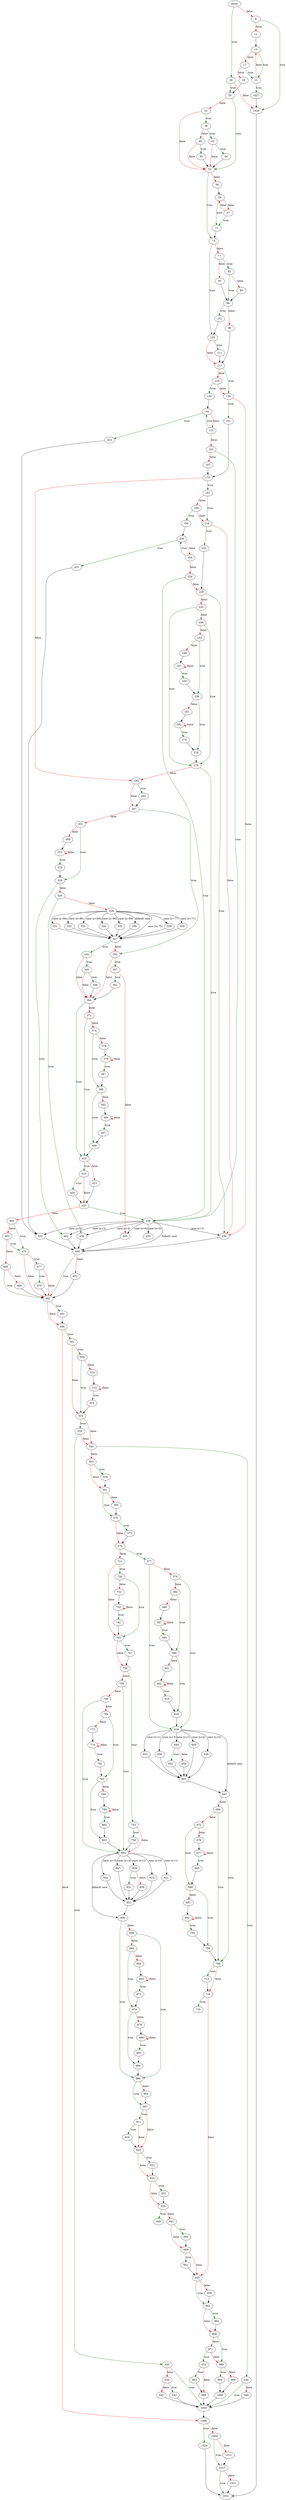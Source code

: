digraph "process_field" {
	// Node definitions.
	2 [label=entry];
	8;
	12;
	13;
	17;
	21;
	26;
	28;
	29;
	32;
	36;
	42;
	44;
	48;
	50;
	53;
	56;
	59;
	67;
	71;
	73;
	77;
	85;
	89;
	93;
	94;
	96;
	101;
	105;
	111;
	117;
	125;
	130;
	131;
	142;
	154;
	161;
	163;
	167;
	170;
	181;
	189;
	194;
	195;
	206;
	218;
	222;
	224;
	228;
	235;
	239;
	242;
	246;
	247;
	255;
	256;
	261;
	262;
	275;
	276;
	278;
	285;
	292;
	297;
	301;
	309;
	310;
	319;
	320;
	326;
	328;
	329;
	330;
	331;
	332;
	333;
	334;
	335;
	336;
	337;
	342;
	345;
	349;
	352;
	357;
	361;
	364;
	371;
	374;
	378;
	379;
	387;
	388;
	393;
	394;
	407;
	408;
	410;
	413;
	415;
	420;
	423;
	426;
	430;
	431;
	432;
	433;
	436;
	439;
	442;
	445;
	448;
	455;
	460;
	463;
	466;
	469;
	475;
	477;
	479;
	482;
	491;
	496;
	501;
	509;
	514;
	515;
	524;
	525;
	529;
	533;
	536;
	540;
	542;
	544;
	546;
	549;
	553;
	559;
	561;
	565;
	570;
	573;
	576;
	577;
	579;
	582;
	586;
	587;
	595;
	596;
	601;
	602;
	615;
	616;
	618;
	626;
	632;
	640;
	642;
	650;
	656;
	658;
	663;
	667;
	669;
	672;
	676;
	677;
	685;
	686;
	691;
	692;
	705;
	706;
	708;
	712;
	716;
	719;
	721;
	726;
	732;
	733;
	742;
	743;
	747;
	750;
	753;
	758;
	759;
	766;
	769;
	773;
	774;
	782;
	783;
	788;
	789;
	802;
	803;
	805;
	815;
	821;
	829;
	831;
	839;
	845;
	847;
	852;
	856;
	858;
	860;
	864;
	865;
	873;
	874;
	879;
	880;
	893;
	894;
	896;
	904;
	907;
	911;
	916;
	918;
	921;
	924;
	931;
	935;
	939;
	941;
	945;
	949;
	951;
	955;
	958;
	962;
	964;
	968;
	971;
	974;
	983;
	988;
	989;
	994;
	996;
	1000;
	1004;
	1006;
	1009;
	1012;
	1015;
	1021;
	1024;
	1027;
	1028;
	1031;

	// Edge definitions.
	2 -> 8 [
		color=red
		label=false
	];
	2 -> 26 [
		color=darkgreen
		label=true
	];
	8 -> 12 [
		color=red
		label=false
	];
	8 -> 1028 [
		color=darkgreen
		label=true
	];
	12 -> 13;
	13 -> 17 [
		color=red
		label=false
	];
	13 -> 21 [
		color=darkgreen
		label=true
	];
	17 -> 21 [
		color=darkgreen
		label=true
	];
	17 -> 28 [
		color=red
		label=false
	];
	21 -> 13 [
		color=red
		label=false
	];
	21 -> 1027 [
		color=darkgreen
		label=true
	];
	26 -> 29 [
		color=darkgreen
		label=true
	];
	26 -> 1028 [
		color=red
		label=false
	];
	28 -> 29;
	29 -> 32 [
		color=red
		label=false
	];
	29 -> 53 [
		color=darkgreen
		label=true
	];
	32 -> 36 [
		color=darkgreen
		label=true
	];
	32 -> 53 [
		color=red
		label=false
	];
	36 -> 42 [
		color=darkgreen
		label=true
	];
	36 -> 48 [
		color=red
		label=false
	];
	42 -> 44 [
		color=darkgreen
		label=true
	];
	42 -> 53 [
		color=red
		label=false
	];
	44 -> 53;
	48 -> 50 [
		color=darkgreen
		label=true
	];
	48 -> 53 [
		color=red
		label=false
	];
	50 -> 53;
	53 -> 56 [
		color=red
		label=false
	];
	53 -> 73 [
		color=darkgreen
		label=true
	];
	56 -> 59;
	59 -> 67 [
		color=red
		label=false
	];
	59 -> 71 [
		color=darkgreen
		label=true
	];
	67 -> 59 [
		color=red
		label=false
	];
	67 -> 71 [
		color=darkgreen
		label=true
	];
	71 -> 73;
	73 -> 77 [
		color=red
		label=false
	];
	73 -> 105 [
		color=darkgreen
		label=true
	];
	77 -> 85 [
		color=darkgreen
		label=true
	];
	77 -> 93 [
		color=red
		label=false
	];
	85 -> 89 [
		color=red
		label=false
	];
	85 -> 94 [
		color=darkgreen
		label=true
	];
	89 -> 94;
	93 -> 94;
	94 -> 96 [
		color=red
		label=false
	];
	94 -> 101 [
		color=darkgreen
		label=true
	];
	96 -> 117;
	101 -> 105;
	105 -> 111 [
		color=darkgreen
		label=true
	];
	105 -> 117 [
		color=red
		label=false
	];
	111 -> 117;
	117 -> 125 [
		color=red
		label=false
	];
	117 -> 154 [
		color=darkgreen
		label=true
	];
	125 -> 130 [
		color=darkgreen
		label=true
	];
	125 -> 154 [
		color=red
		label=false
	];
	130 -> 142;
	131 -> 142 [
		color=darkgreen
		label=true
	];
	131 -> 163 [
		color=red
		label=false
	];
	142 -> 131 [
		color=red
		label=false
	];
	142 -> 432 [
		color=darkgreen
		label=true
	];
	154 -> 161 [
		color=darkgreen
		label=true
	];
	154 -> 436 [
		color=red
		label=false
	];
	161 -> 170;
	163 -> 167 [
		color=red
		label=false
	];
	163 -> 426 [
		color=darkgreen
		label=true
	];
	167 -> 170;
	170 -> 181 [
		color=darkgreen
		label=true
	];
	170 -> 285 [
		color=red
		label=false
	];
	181 -> 189 [
		color=red
		label=false
	];
	181 -> 218 [
		color=darkgreen
		label=true
	];
	189 -> 194 [
		color=darkgreen
		label=true
	];
	189 -> 218 [
		color=red
		label=false
	];
	194 -> 206;
	195 -> 206 [
		color=darkgreen
		label=true
	];
	195 -> 224 [
		color=red
		label=false
	];
	206 -> 195 [
		color=red
		label=false
	];
	206 -> 431 [
		color=darkgreen
		label=true
	];
	218 -> 222 [
		color=darkgreen
		label=true
	];
	218 -> 436 [
		color=red
		label=false
	];
	222 -> 228;
	224 -> 228 [
		color=red
		label=false
	];
	224 -> 426 [
		color=darkgreen
		label=true
	];
	228 -> 235 [
		color=red
		label=false
	];
	228 -> 436 [
		color=darkgreen
		label=true
	];
	235 -> 239 [
		color=red
		label=false
	];
	235 -> 278 [
		color=darkgreen
		label=true
	];
	239 -> 242 [
		color=red
		label=false
	];
	239 -> 278 [
		color=darkgreen
		label=true
	];
	242 -> 246 [
		color=red
		label=false
	];
	242 -> 256 [
		color=darkgreen
		label=true
	];
	246 -> 247;
	247 -> 247 [
		color=red
		label=false
	];
	247 -> 255 [
		color=darkgreen
		label=true
	];
	255 -> 256;
	256 -> 261 [
		color=red
		label=false
	];
	256 -> 276 [
		color=darkgreen
		label=true
	];
	261 -> 262;
	262 -> 262 [
		color=red
		label=false
	];
	262 -> 275 [
		color=darkgreen
		label=true
	];
	275 -> 276;
	276 -> 278;
	278 -> 285 [
		color=red
		label=false
	];
	278 -> 426 [
		color=darkgreen
		label=true
	];
	285 -> 292 [
		color=darkgreen
		label=true
	];
	285 -> 297 [
		color=red
		label=false
	];
	292 -> 297;
	297 -> 301 [
		color=red
		label=false
	];
	297 -> 352 [
		color=darkgreen
		label=true
	];
	301 -> 309 [
		color=red
		label=false
	];
	301 -> 320 [
		color=darkgreen
		label=true
	];
	309 -> 310;
	310 -> 310 [
		color=red
		label=false
	];
	310 -> 319 [
		color=darkgreen
		label=true
	];
	319 -> 320;
	320 -> 326 [
		color=red
		label=false
	];
	320 -> 442 [
		color=darkgreen
		label=true
	];
	326 -> 328 [
		color=red
		label=false
	];
	326 -> 439 [
		color=darkgreen
		label=true
	];
	328 -> 329 [label="case (x=77)"];
	328 -> 330 [label="case (x=71)"];
	328 -> 331 [label="case (x=84)"];
	328 -> 332 [label="case (x=80)"];
	328 -> 333 [label="case (x=69)"];
	328 -> 334 [label="case (x=90)"];
	328 -> 335 [label="case (x=89)"];
	328 -> 336 [label="default case"];
	328 -> 337 [label="case (x=75)"];
	329 -> 337;
	330 -> 337;
	331 -> 337;
	332 -> 337;
	333 -> 337;
	334 -> 337;
	335 -> 337;
	336 -> 337;
	337 -> 342 [
		color=darkgreen
		label=true
	];
	337 -> 352 [
		color=red
		label=false
	];
	342 -> 345 [
		color=darkgreen
		label=true
	];
	342 -> 364 [
		color=red
		label=false
	];
	345 -> 349 [
		color=darkgreen
		label=true
	];
	345 -> 364 [
		color=red
		label=false
	];
	349 -> 364;
	352 -> 357 [
		color=darkgreen
		label=true
	];
	352 -> 364 [
		color=red
		label=false
	];
	357 -> 361 [
		color=darkgreen
		label=true
	];
	357 -> 445 [
		color=red
		label=false
	];
	361 -> 364;
	364 -> 371 [
		color=red
		label=false
	];
	364 -> 410 [
		color=darkgreen
		label=true
	];
	371 -> 374 [
		color=red
		label=false
	];
	371 -> 410 [
		color=darkgreen
		label=true
	];
	374 -> 378 [
		color=red
		label=false
	];
	374 -> 388 [
		color=darkgreen
		label=true
	];
	378 -> 379;
	379 -> 379 [
		color=red
		label=false
	];
	379 -> 387 [
		color=darkgreen
		label=true
	];
	387 -> 388;
	388 -> 393 [
		color=red
		label=false
	];
	388 -> 408 [
		color=darkgreen
		label=true
	];
	393 -> 394;
	394 -> 394 [
		color=red
		label=false
	];
	394 -> 407 [
		color=darkgreen
		label=true
	];
	407 -> 408;
	408 -> 410;
	410 -> 413 [
		color=red
		label=false
	];
	410 -> 415 [
		color=darkgreen
		label=true
	];
	413 -> 423;
	415 -> 420 [
		color=darkgreen
		label=true
	];
	415 -> 423 [
		color=red
		label=false
	];
	420 -> 423;
	423 -> 426 [
		color=darkgreen
		label=true
	];
	423 -> 460 [
		color=red
		label=false
	];
	426 -> 430 [label="case (x=0)"];
	426 -> 433 [label="case (x=2)"];
	426 -> 436 [label="case (x=3)"];
	426 -> 439 [label="case (x=4)"];
	426 -> 442 [label="case (x=5)"];
	426 -> 445 [label="case (x=6)"];
	426 -> 448 [label="default case"];
	431 -> 433;
	432 -> 433;
	433 -> 448;
	436 -> 448;
	439 -> 448;
	442 -> 448;
	445 -> 448;
	448 -> 455 [
		color=red
		label=false
	];
	448 -> 482 [
		color=darkgreen
		label=true
	];
	455 -> 482;
	460 -> 463 [
		color=red
		label=false
	];
	460 -> 475 [
		color=darkgreen
		label=true
	];
	463 -> 466 [
		color=red
		label=false
	];
	463 -> 475 [
		color=darkgreen
		label=true
	];
	466 -> 469 [
		color=red
		label=false
	];
	466 -> 482 [
		color=darkgreen
		label=true
	];
	469 -> 482;
	475 -> 477 [
		color=darkgreen
		label=true
	];
	475 -> 482 [
		color=red
		label=false
	];
	477 -> 479 [
		color=darkgreen
		label=true
	];
	477 -> 482 [
		color=red
		label=false
	];
	479 -> 482;
	482 -> 491 [
		color=darkgreen
		label=true
	];
	482 -> 496 [
		color=red
		label=false
	];
	491 -> 496;
	496 -> 501 [
		color=darkgreen
		label=true
	];
	496 -> 1006 [
		color=red
		label=false
	];
	501 -> 509 [
		color=darkgreen
		label=true
	];
	501 -> 525 [
		color=red
		label=false
	];
	509 -> 514 [
		color=red
		label=false
	];
	509 -> 525 [
		color=darkgreen
		label=true
	];
	514 -> 515;
	515 -> 515 [
		color=red
		label=false
	];
	515 -> 524 [
		color=darkgreen
		label=true
	];
	524 -> 525;
	525 -> 529 [
		color=darkgreen
		label=true
	];
	525 -> 544 [
		color=red
		label=false
	];
	529 -> 533 [
		color=darkgreen
		label=true
	];
	529 -> 544 [
		color=red
		label=false
	];
	533 -> 536 [
		color=red
		label=false
	];
	533 -> 1004 [
		color=darkgreen
		label=true
	];
	536 -> 540 [
		color=red
		label=false
	];
	536 -> 542 [
		color=darkgreen
		label=true
	];
	540 -> 1004;
	542 -> 1004;
	544 -> 546 [
		color=darkgreen
		label=true
	];
	544 -> 553 [
		color=red
		label=false
	];
	546 -> 549 [
		color=red
		label=false
	];
	546 -> 1004 [
		color=darkgreen
		label=true
	];
	549 -> 1004;
	553 -> 559 [
		color=darkgreen
		label=true
	];
	553 -> 561 [
		color=red
		label=false
	];
	559 -> 561;
	561 -> 565 [
		color=red
		label=false
	];
	561 -> 570 [
		color=darkgreen
		label=true
	];
	565 -> 570;
	570 -> 573 [
		color=darkgreen
		label=true
	];
	570 -> 576 [
		color=red
		label=false
	];
	573 -> 576;
	576 -> 577 [
		color=darkgreen
		label=true
	];
	576 -> 721 [
		color=red
		label=false
	];
	577 -> 579 [
		color=red
		label=false
	];
	577 -> 618 [
		color=darkgreen
		label=true
	];
	579 -> 582 [
		color=red
		label=false
	];
	579 -> 618 [
		color=darkgreen
		label=true
	];
	582 -> 586 [
		color=red
		label=false
	];
	582 -> 596 [
		color=darkgreen
		label=true
	];
	586 -> 587;
	587 -> 587 [
		color=red
		label=false
	];
	587 -> 595 [
		color=darkgreen
		label=true
	];
	595 -> 596;
	596 -> 601 [
		color=red
		label=false
	];
	596 -> 616 [
		color=darkgreen
		label=true
	];
	601 -> 602;
	602 -> 602 [
		color=red
		label=false
	];
	602 -> 615 [
		color=darkgreen
		label=true
	];
	615 -> 616;
	616 -> 618;
	618 -> 626 [label="case (x=0)"];
	618 -> 632 [label="case (x=1)"];
	618 -> 640 [label="case (x=2)"];
	618 -> 656 [label="case (x=3)"];
	618 -> 658 [label="case (x=4)"];
	618 -> 667 [label="default case"];
	626 -> 663;
	632 -> 663;
	640 -> 642 [
		color=darkgreen
		label=true
	];
	640 -> 650 [
		color=red
		label=false
	];
	642 -> 663;
	650 -> 663;
	656 -> 663;
	658 -> 663;
	663 -> 667;
	667 -> 669 [
		color=red
		label=false
	];
	667 -> 708 [
		color=darkgreen
		label=true
	];
	669 -> 672 [
		color=red
		label=false
	];
	669 -> 708 [
		color=darkgreen
		label=true
	];
	672 -> 676 [
		color=red
		label=false
	];
	672 -> 686 [
		color=darkgreen
		label=true
	];
	676 -> 677;
	677 -> 677 [
		color=red
		label=false
	];
	677 -> 685 [
		color=darkgreen
		label=true
	];
	685 -> 686;
	686 -> 691 [
		color=red
		label=false
	];
	686 -> 706 [
		color=darkgreen
		label=true
	];
	691 -> 692;
	692 -> 692 [
		color=red
		label=false
	];
	692 -> 705 [
		color=darkgreen
		label=true
	];
	705 -> 706;
	706 -> 708;
	708 -> 712 [
		color=darkgreen
		label=true
	];
	708 -> 716 [
		color=red
		label=false
	];
	712 -> 716;
	716 -> 719 [
		color=darkgreen
		label=true
	];
	716 -> 955 [
		color=red
		label=false
	];
	721 -> 726 [
		color=darkgreen
		label=true
	];
	721 -> 743 [
		color=red
		label=false
	];
	726 -> 732 [
		color=red
		label=false
	];
	726 -> 743 [
		color=darkgreen
		label=true
	];
	732 -> 733;
	733 -> 733 [
		color=red
		label=false
	];
	733 -> 742 [
		color=darkgreen
		label=true
	];
	742 -> 743;
	743 -> 747 [
		color=darkgreen
		label=true
	];
	743 -> 750 [
		color=red
		label=false
	];
	747 -> 750;
	750 -> 753 [
		color=darkgreen
		label=true
	];
	750 -> 759 [
		color=red
		label=false
	];
	753 -> 758 [
		color=darkgreen
		label=true
	];
	753 -> 805 [
		color=red
		label=false
	];
	758 -> 805;
	759 -> 766 [
		color=red
		label=false
	];
	759 -> 805 [
		color=darkgreen
		label=true
	];
	766 -> 769 [
		color=red
		label=false
	];
	766 -> 805 [
		color=darkgreen
		label=true
	];
	769 -> 773 [
		color=red
		label=false
	];
	769 -> 783 [
		color=darkgreen
		label=true
	];
	773 -> 774;
	774 -> 774 [
		color=red
		label=false
	];
	774 -> 782 [
		color=darkgreen
		label=true
	];
	782 -> 783;
	783 -> 788 [
		color=red
		label=false
	];
	783 -> 803 [
		color=darkgreen
		label=true
	];
	788 -> 789;
	789 -> 789 [
		color=red
		label=false
	];
	789 -> 802 [
		color=darkgreen
		label=true
	];
	802 -> 803;
	803 -> 805;
	805 -> 815 [label="case (x=0)"];
	805 -> 821 [label="case (x=1)"];
	805 -> 829 [label="case (x=2)"];
	805 -> 845 [label="case (x=3)"];
	805 -> 847 [label="case (x=4)"];
	805 -> 856 [label="default case"];
	815 -> 852;
	821 -> 852;
	829 -> 831 [
		color=darkgreen
		label=true
	];
	829 -> 839 [
		color=red
		label=false
	];
	831 -> 852;
	839 -> 852;
	845 -> 852;
	847 -> 852;
	852 -> 856;
	856 -> 858 [
		color=red
		label=false
	];
	856 -> 896 [
		color=darkgreen
		label=true
	];
	858 -> 860 [
		color=red
		label=false
	];
	858 -> 896 [
		color=darkgreen
		label=true
	];
	860 -> 864 [
		color=red
		label=false
	];
	860 -> 874 [
		color=darkgreen
		label=true
	];
	864 -> 865;
	865 -> 865 [
		color=red
		label=false
	];
	865 -> 873 [
		color=darkgreen
		label=true
	];
	873 -> 874;
	874 -> 879 [
		color=red
		label=false
	];
	874 -> 894 [
		color=darkgreen
		label=true
	];
	879 -> 880;
	880 -> 880 [
		color=red
		label=false
	];
	880 -> 893 [
		color=darkgreen
		label=true
	];
	893 -> 894;
	894 -> 896;
	896 -> 904 [
		color=red
		label=false
	];
	896 -> 907 [
		color=darkgreen
		label=true
	];
	904 -> 907;
	907 -> 911 [
		color=darkgreen
		label=true
	];
	907 -> 918 [
		color=red
		label=false
	];
	911 -> 916 [
		color=darkgreen
		label=true
	];
	911 -> 918 [
		color=red
		label=false
	];
	916 -> 918;
	918 -> 921 [
		color=darkgreen
		label=true
	];
	918 -> 924 [
		color=red
		label=false
	];
	921 -> 924;
	924 -> 931 [
		color=darkgreen
		label=true
	];
	924 -> 935 [
		color=red
		label=false
	];
	931 -> 935;
	935 -> 939 [
		color=darkgreen
		label=true
	];
	935 -> 941 [
		color=red
		label=false
	];
	941 -> 945 [
		color=darkgreen
		label=true
	];
	941 -> 949 [
		color=red
		label=false
	];
	945 -> 949;
	949 -> 951 [
		color=darkgreen
		label=true
	];
	949 -> 955 [
		color=red
		label=false
	];
	951 -> 955;
	955 -> 958 [
		color=red
		label=false
	];
	955 -> 962 [
		color=darkgreen
		label=true
	];
	958 -> 962;
	962 -> 964 [
		color=darkgreen
		label=true
	];
	962 -> 968 [
		color=red
		label=false
	];
	964 -> 968;
	968 -> 971 [
		color=red
		label=false
	];
	968 -> 989 [
		color=darkgreen
		label=true
	];
	971 -> 974 [
		color=darkgreen
		label=true
	];
	971 -> 989 [
		color=red
		label=false
	];
	974 -> 983 [
		color=darkgreen
		label=true
	];
	974 -> 988 [
		color=red
		label=false
	];
	983 -> 988;
	988 -> 1004;
	989 -> 994 [
		color=darkgreen
		label=true
	];
	989 -> 996 [
		color=red
		label=false
	];
	994 -> 1000;
	996 -> 1000;
	1000 -> 1004;
	1004 -> 1006;
	1006 -> 1009 [
		color=red
		label=false
	];
	1006 -> 1024 [
		color=darkgreen
		label=true
	];
	1009 -> 1012 [
		color=red
		label=false
	];
	1009 -> 1015 [
		color=darkgreen
		label=true
	];
	1012 -> 1015;
	1015 -> 1021 [
		color=red
		label=false
	];
	1015 -> 1031 [
		color=darkgreen
		label=true
	];
	1021 -> 1031;
	1024 -> 1031;
	1027 -> 1028;
	1028 -> 1031;
}